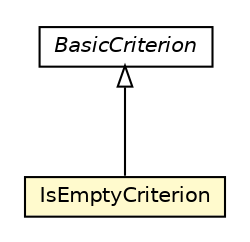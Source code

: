 #!/usr/local/bin/dot
#
# Class diagram 
# Generated by UMLGraph version R5_6_6-8-g8d7759 (http://www.umlgraph.org/)
#

digraph G {
	edge [fontname="Helvetica",fontsize=10,labelfontname="Helvetica",labelfontsize=10];
	node [fontname="Helvetica",fontsize=10,shape=plaintext];
	nodesep=0.25;
	ranksep=0.5;
	// org.dayatang.domain.internal.repo.IsEmptyCriterion
	c3712 [label=<<table title="org.dayatang.domain.internal.repo.IsEmptyCriterion" border="0" cellborder="1" cellspacing="0" cellpadding="2" port="p" bgcolor="lemonChiffon" href="./IsEmptyCriterion.html">
		<tr><td><table border="0" cellspacing="0" cellpadding="1">
<tr><td align="center" balign="center"> IsEmptyCriterion </td></tr>
		</table></td></tr>
		</table>>, URL="./IsEmptyCriterion.html", fontname="Helvetica", fontcolor="black", fontsize=10.0];
	// org.dayatang.domain.internal.repo.BasicCriterion
	c3724 [label=<<table title="org.dayatang.domain.internal.repo.BasicCriterion" border="0" cellborder="1" cellspacing="0" cellpadding="2" port="p" href="./BasicCriterion.html">
		<tr><td><table border="0" cellspacing="0" cellpadding="1">
<tr><td align="center" balign="center"><font face="Helvetica-Oblique"> BasicCriterion </font></td></tr>
		</table></td></tr>
		</table>>, URL="./BasicCriterion.html", fontname="Helvetica", fontcolor="black", fontsize=10.0];
	//org.dayatang.domain.internal.repo.IsEmptyCriterion extends org.dayatang.domain.internal.repo.BasicCriterion
	c3724:p -> c3712:p [dir=back,arrowtail=empty];
}

